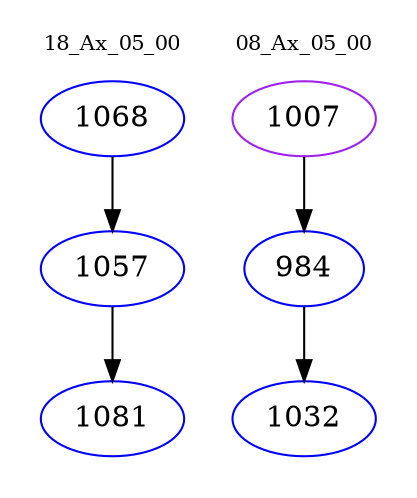 digraph{
subgraph cluster_0 {
color = white
label = "18_Ax_05_00";
fontsize=10;
T0_1068 [label="1068", color="blue"]
T0_1068 -> T0_1057 [color="black"]
T0_1057 [label="1057", color="blue"]
T0_1057 -> T0_1081 [color="black"]
T0_1081 [label="1081", color="blue"]
}
subgraph cluster_1 {
color = white
label = "08_Ax_05_00";
fontsize=10;
T1_1007 [label="1007", color="purple"]
T1_1007 -> T1_984 [color="black"]
T1_984 [label="984", color="blue"]
T1_984 -> T1_1032 [color="black"]
T1_1032 [label="1032", color="blue"]
}
}
